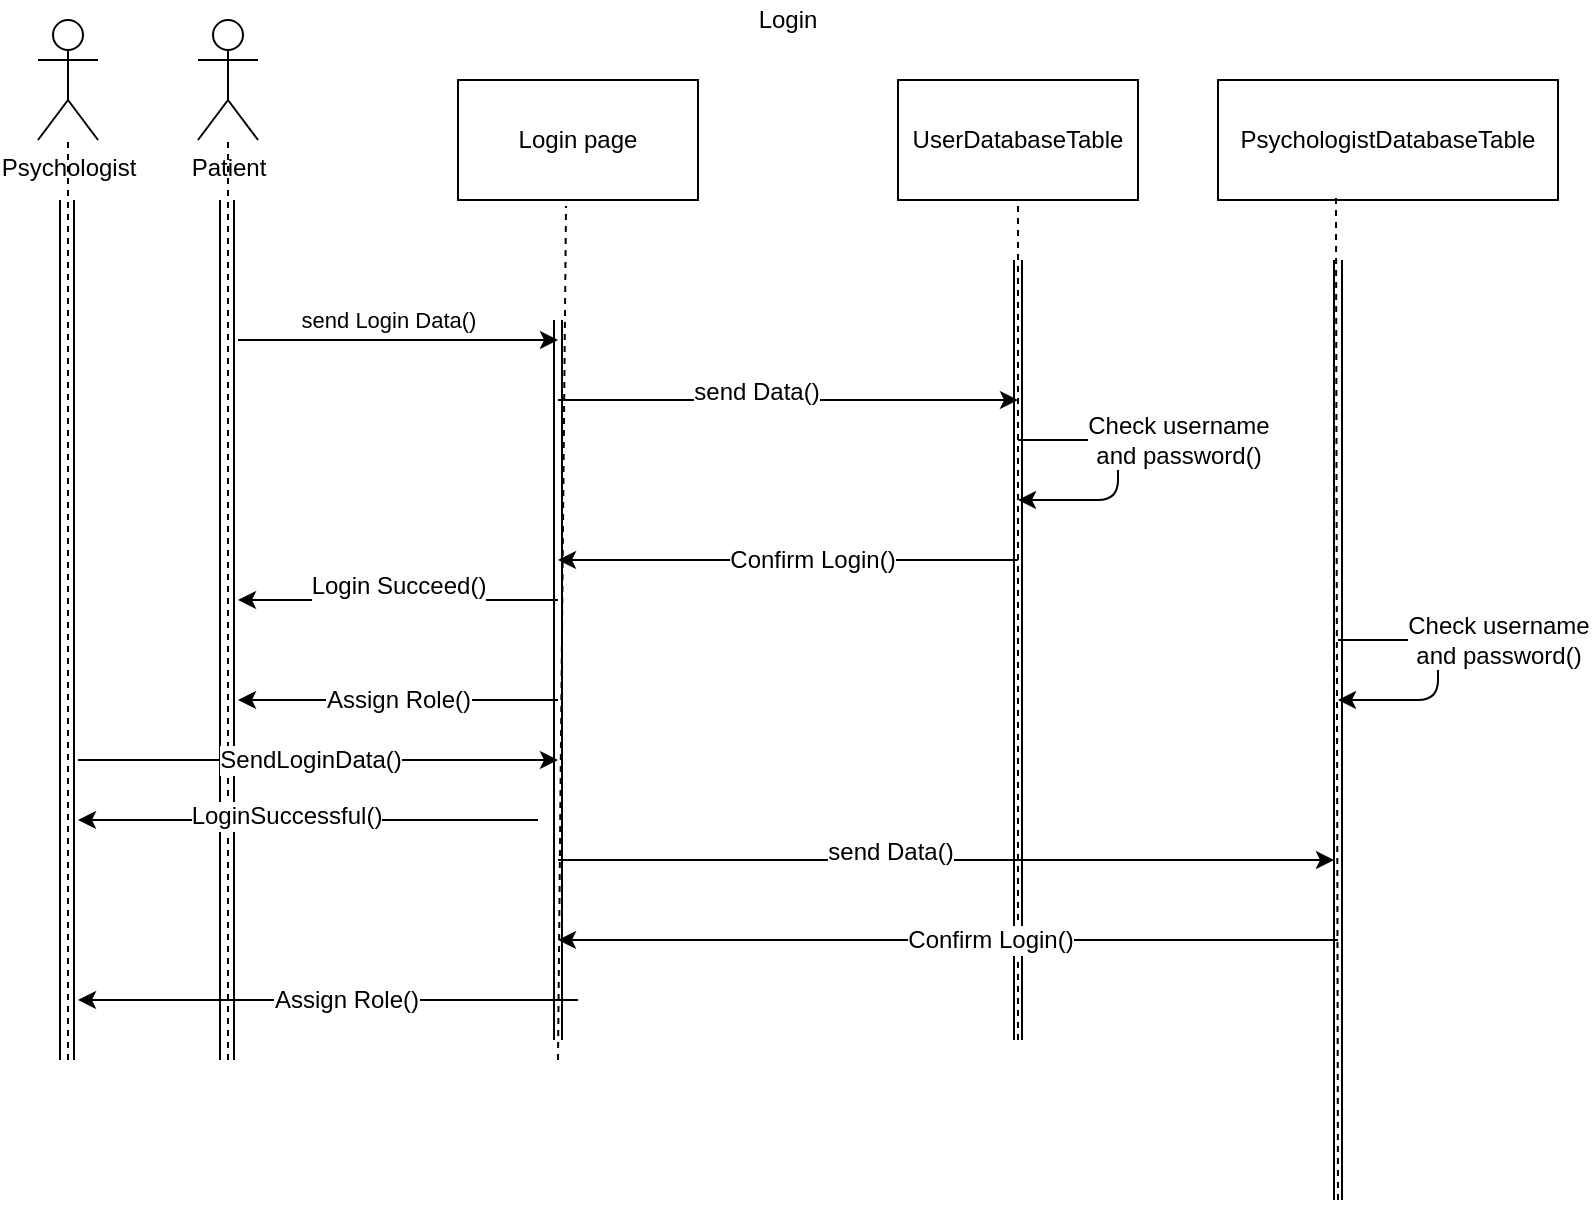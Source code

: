 <mxfile version="10.6.8" type="github"><diagram id="wl8WshYo79eR2Pn_Syac" name="Page-1"><mxGraphModel dx="989" dy="534" grid="1" gridSize="10" guides="1" tooltips="1" connect="1" arrows="1" fold="1" page="1" pageScale="1" pageWidth="850" pageHeight="1100" math="0" shadow="0"><root><mxCell id="0"/><mxCell id="1" parent="0"/><mxCell id="ls0nx0OfyCmPgRvgQK8L-1" value="&lt;div&gt;Patient&lt;/div&gt;" style="shape=umlActor;verticalLabelPosition=bottom;labelBackgroundColor=#ffffff;verticalAlign=top;html=1;outlineConnect=0;" parent="1" vertex="1"><mxGeometry x="130" y="40" width="30" height="60" as="geometry"/></mxCell><mxCell id="ls0nx0OfyCmPgRvgQK8L-2" value="Login" style="text;html=1;strokeColor=none;fillColor=none;align=center;verticalAlign=middle;whiteSpace=wrap;rounded=0;" parent="1" vertex="1"><mxGeometry x="405" y="30" width="40" height="20" as="geometry"/></mxCell><mxCell id="ls0nx0OfyCmPgRvgQK8L-3" value="Login page" style="rounded=0;whiteSpace=wrap;html=1;" parent="1" vertex="1"><mxGeometry x="260" y="70" width="120" height="60" as="geometry"/></mxCell><mxCell id="ls0nx0OfyCmPgRvgQK8L-4" value="" style="endArrow=none;dashed=1;html=1;" parent="1" target="ls0nx0OfyCmPgRvgQK8L-1" edge="1"><mxGeometry width="50" height="50" relative="1" as="geometry"><mxPoint x="145" y="560" as="sourcePoint"/><mxPoint x="180" y="190" as="targetPoint"/></mxGeometry></mxCell><mxCell id="ls0nx0OfyCmPgRvgQK8L-5" value="" style="shape=link;html=1;width=7;" parent="1" edge="1"><mxGeometry width="50" height="50" relative="1" as="geometry"><mxPoint x="144.5" y="560" as="sourcePoint"/><mxPoint x="144.5" y="130" as="targetPoint"/></mxGeometry></mxCell><mxCell id="ls0nx0OfyCmPgRvgQK8L-6" value="" style="endArrow=none;dashed=1;html=1;entryX=0.45;entryY=1.05;entryDx=0;entryDy=0;entryPerimeter=0;" parent="1" target="ls0nx0OfyCmPgRvgQK8L-3" edge="1"><mxGeometry width="50" height="50" relative="1" as="geometry"><mxPoint x="310" y="560" as="sourcePoint"/><mxPoint x="320" y="320" as="targetPoint"/></mxGeometry></mxCell><mxCell id="ls0nx0OfyCmPgRvgQK8L-7" value="send Login Data()" style="endArrow=classic;html=1;" parent="1" edge="1"><mxGeometry x="-0.067" y="10" width="50" height="50" relative="1" as="geometry"><mxPoint x="150" y="200" as="sourcePoint"/><mxPoint x="310" y="200" as="targetPoint"/><mxPoint as="offset"/></mxGeometry></mxCell><mxCell id="ls0nx0OfyCmPgRvgQK8L-8" value="" style="shape=link;html=1;" parent="1" edge="1"><mxGeometry width="50" height="50" relative="1" as="geometry"><mxPoint x="310" y="550" as="sourcePoint"/><mxPoint x="310" y="190" as="targetPoint"/></mxGeometry></mxCell><mxCell id="ls0nx0OfyCmPgRvgQK8L-9" value="" style="endArrow=classic;html=1;" parent="1" edge="1"><mxGeometry width="50" height="50" relative="1" as="geometry"><mxPoint x="310" y="230" as="sourcePoint"/><mxPoint x="540" y="230" as="targetPoint"/></mxGeometry></mxCell><mxCell id="ls0nx0OfyCmPgRvgQK8L-10" value="send Data()" style="text;html=1;resizable=0;points=[];align=center;verticalAlign=middle;labelBackgroundColor=#ffffff;" parent="ls0nx0OfyCmPgRvgQK8L-9" vertex="1" connectable="0"><mxGeometry x="-0.144" y="4" relative="1" as="geometry"><mxPoint as="offset"/></mxGeometry></mxCell><mxCell id="ls0nx0OfyCmPgRvgQK8L-11" value="UserDatabaseTable&lt;br&gt;" style="rounded=0;whiteSpace=wrap;html=1;" parent="1" vertex="1"><mxGeometry x="480" y="70" width="120" height="60" as="geometry"/></mxCell><mxCell id="ls0nx0OfyCmPgRvgQK8L-12" value="" style="endArrow=none;dashed=1;html=1;entryX=0.5;entryY=1;entryDx=0;entryDy=0;" parent="1" target="ls0nx0OfyCmPgRvgQK8L-11" edge="1"><mxGeometry width="50" height="50" relative="1" as="geometry"><mxPoint x="540" y="550" as="sourcePoint"/><mxPoint x="580" y="220" as="targetPoint"/></mxGeometry></mxCell><mxCell id="ls0nx0OfyCmPgRvgQK8L-13" value="" style="shape=link;html=1;" parent="1" edge="1"><mxGeometry width="50" height="50" relative="1" as="geometry"><mxPoint x="540" y="550" as="sourcePoint"/><mxPoint x="540" y="160" as="targetPoint"/></mxGeometry></mxCell><mxCell id="ls0nx0OfyCmPgRvgQK8L-14" value="" style="endArrow=classic;html=1;" parent="1" edge="1"><mxGeometry width="50" height="50" relative="1" as="geometry"><mxPoint x="540" y="310" as="sourcePoint"/><mxPoint x="310" y="310" as="targetPoint"/></mxGeometry></mxCell><mxCell id="ls0nx0OfyCmPgRvgQK8L-15" value="Confirm Login()" style="text;html=1;resizable=0;points=[];align=center;verticalAlign=middle;labelBackgroundColor=#ffffff;" parent="ls0nx0OfyCmPgRvgQK8L-14" vertex="1" connectable="0"><mxGeometry x="-0.105" relative="1" as="geometry"><mxPoint as="offset"/></mxGeometry></mxCell><mxCell id="ls0nx0OfyCmPgRvgQK8L-16" value="" style="endArrow=classic;html=1;" parent="1" edge="1"><mxGeometry width="50" height="50" relative="1" as="geometry"><mxPoint x="310" y="330" as="sourcePoint"/><mxPoint x="150" y="330" as="targetPoint"/></mxGeometry></mxCell><mxCell id="ls0nx0OfyCmPgRvgQK8L-17" value="&lt;div&gt;Login Succeed()&lt;br&gt;&lt;/div&gt;&lt;div&gt;&lt;br&gt;&lt;/div&gt;" style="text;html=1;resizable=0;points=[];align=center;verticalAlign=middle;labelBackgroundColor=#ffffff;direction=west;" parent="ls0nx0OfyCmPgRvgQK8L-16" vertex="1" connectable="0"><mxGeometry x="-0.195" y="2" relative="1" as="geometry"><mxPoint x="-16" y="-2" as="offset"/></mxGeometry></mxCell><mxCell id="ls0nx0OfyCmPgRvgQK8L-18" value="" style="endArrow=classic;html=1;" parent="1" edge="1"><mxGeometry width="50" height="50" relative="1" as="geometry"><mxPoint x="540" y="250" as="sourcePoint"/><mxPoint x="540" y="280" as="targetPoint"/><Array as="points"><mxPoint x="590" y="250"/><mxPoint x="590" y="280"/></Array></mxGeometry></mxCell><mxCell id="ls0nx0OfyCmPgRvgQK8L-19" value="&lt;div&gt;Check username &lt;br&gt;&lt;/div&gt;&lt;div&gt;and password()&lt;/div&gt;" style="text;html=1;resizable=0;points=[];align=center;verticalAlign=middle;labelBackgroundColor=#ffffff;direction=south;" parent="ls0nx0OfyCmPgRvgQK8L-18" vertex="1" connectable="0"><mxGeometry x="-0.446" relative="1" as="geometry"><mxPoint x="44" as="offset"/></mxGeometry></mxCell><mxCell id="ls0nx0OfyCmPgRvgQK8L-20" value="" style="endArrow=classic;html=1;" parent="1" edge="1"><mxGeometry width="50" height="50" relative="1" as="geometry"><mxPoint x="310" y="380" as="sourcePoint"/><mxPoint x="150" y="380" as="targetPoint"/></mxGeometry></mxCell><mxCell id="ls0nx0OfyCmPgRvgQK8L-21" value="Assign Role()" style="text;html=1;resizable=0;points=[];align=center;verticalAlign=middle;labelBackgroundColor=#ffffff;" parent="ls0nx0OfyCmPgRvgQK8L-20" vertex="1" connectable="0"><mxGeometry x="-0.188" y="2" relative="1" as="geometry"><mxPoint x="-15" y="-2" as="offset"/></mxGeometry></mxCell><mxCell id="Ze3dZk16xGFFqF3NhOHN-3" value="PsychologistDatabaseTable&lt;br&gt;" style="rounded=0;whiteSpace=wrap;html=1;" parent="1" vertex="1"><mxGeometry x="640" y="70" width="170" height="60" as="geometry"/></mxCell><mxCell id="Ze3dZk16xGFFqF3NhOHN-4" value="" style="endArrow=none;dashed=1;html=1;entryX=0.347;entryY=0.983;entryDx=0;entryDy=0;entryPerimeter=0;" parent="1" target="Ze3dZk16xGFFqF3NhOHN-3" edge="1"><mxGeometry width="50" height="50" relative="1" as="geometry"><mxPoint x="700" y="630" as="sourcePoint"/><mxPoint x="740" y="220" as="targetPoint"/></mxGeometry></mxCell><mxCell id="Ze3dZk16xGFFqF3NhOHN-5" value="" style="shape=link;html=1;" parent="1" edge="1"><mxGeometry width="50" height="50" relative="1" as="geometry"><mxPoint x="700" y="630" as="sourcePoint"/><mxPoint x="700" y="160" as="targetPoint"/></mxGeometry></mxCell><mxCell id="Ze3dZk16xGFFqF3NhOHN-6" value="" style="endArrow=classic;html=1;" parent="1" edge="1"><mxGeometry width="50" height="50" relative="1" as="geometry"><mxPoint x="700" y="350" as="sourcePoint"/><mxPoint x="700" y="380" as="targetPoint"/><Array as="points"><mxPoint x="750" y="350"/><mxPoint x="750" y="380"/></Array></mxGeometry></mxCell><mxCell id="Ze3dZk16xGFFqF3NhOHN-7" value="&lt;div&gt;Check username &lt;br&gt;&lt;/div&gt;&lt;div&gt;and password()&lt;/div&gt;" style="text;html=1;resizable=0;points=[];align=center;verticalAlign=middle;labelBackgroundColor=#ffffff;direction=south;" parent="Ze3dZk16xGFFqF3NhOHN-6" vertex="1" connectable="0"><mxGeometry x="-0.446" relative="1" as="geometry"><mxPoint x="44" as="offset"/></mxGeometry></mxCell><mxCell id="Ze3dZk16xGFFqF3NhOHN-12" value="&lt;div&gt;Psychologist&lt;/div&gt;&lt;div&gt;&lt;br&gt;&lt;/div&gt;" style="shape=umlActor;verticalLabelPosition=bottom;labelBackgroundColor=#ffffff;verticalAlign=top;html=1;outlineConnect=0;" parent="1" vertex="1"><mxGeometry x="50" y="40" width="30" height="60" as="geometry"/></mxCell><mxCell id="Ze3dZk16xGFFqF3NhOHN-13" value="" style="endArrow=none;dashed=1;html=1;" parent="1" target="Ze3dZk16xGFFqF3NhOHN-12" edge="1"><mxGeometry width="50" height="50" relative="1" as="geometry"><mxPoint x="65" y="560" as="sourcePoint"/><mxPoint x="100" y="190" as="targetPoint"/></mxGeometry></mxCell><mxCell id="Ze3dZk16xGFFqF3NhOHN-14" value="" style="shape=link;html=1;width=7;" parent="1" edge="1"><mxGeometry width="50" height="50" relative="1" as="geometry"><mxPoint x="64.5" y="560" as="sourcePoint"/><mxPoint x="64.5" y="130" as="targetPoint"/></mxGeometry></mxCell><mxCell id="Ze3dZk16xGFFqF3NhOHN-15" value="" style="endArrow=classic;html=1;" parent="1" edge="1"><mxGeometry width="50" height="50" relative="1" as="geometry"><mxPoint x="70" y="410" as="sourcePoint"/><mxPoint x="310" y="410" as="targetPoint"/></mxGeometry></mxCell><mxCell id="Ze3dZk16xGFFqF3NhOHN-16" value="SendLoginData()" style="text;html=1;resizable=0;points=[];align=center;verticalAlign=middle;labelBackgroundColor=#ffffff;" parent="Ze3dZk16xGFFqF3NhOHN-15" vertex="1" connectable="0"><mxGeometry x="-0.033" relative="1" as="geometry"><mxPoint as="offset"/></mxGeometry></mxCell><mxCell id="Ze3dZk16xGFFqF3NhOHN-17" value="" style="endArrow=classic;html=1;" parent="1" edge="1"><mxGeometry width="50" height="50" relative="1" as="geometry"><mxPoint x="300" y="440" as="sourcePoint"/><mxPoint x="70" y="440" as="targetPoint"/></mxGeometry></mxCell><mxCell id="Ze3dZk16xGFFqF3NhOHN-19" value="LoginSuccessful()" style="text;html=1;resizable=0;points=[];align=center;verticalAlign=middle;labelBackgroundColor=#ffffff;" parent="Ze3dZk16xGFFqF3NhOHN-17" vertex="1" connectable="0"><mxGeometry x="0.096" y="-2" relative="1" as="geometry"><mxPoint as="offset"/></mxGeometry></mxCell><mxCell id="Ze3dZk16xGFFqF3NhOHN-20" value="" style="endArrow=classic;html=1;" parent="1" edge="1"><mxGeometry width="50" height="50" relative="1" as="geometry"><mxPoint x="310" y="460" as="sourcePoint"/><mxPoint x="698" y="460" as="targetPoint"/></mxGeometry></mxCell><mxCell id="Ze3dZk16xGFFqF3NhOHN-21" value="send Data()" style="text;html=1;resizable=0;points=[];align=center;verticalAlign=middle;labelBackgroundColor=#ffffff;" parent="Ze3dZk16xGFFqF3NhOHN-20" vertex="1" connectable="0"><mxGeometry x="-0.144" y="4" relative="1" as="geometry"><mxPoint as="offset"/></mxGeometry></mxCell><mxCell id="Ze3dZk16xGFFqF3NhOHN-22" value="" style="endArrow=classic;html=1;" parent="1" edge="1"><mxGeometry width="50" height="50" relative="1" as="geometry"><mxPoint x="700" y="500" as="sourcePoint"/><mxPoint x="310" y="500" as="targetPoint"/></mxGeometry></mxCell><mxCell id="Ze3dZk16xGFFqF3NhOHN-23" value="Confirm Login()" style="text;html=1;resizable=0;points=[];align=center;verticalAlign=middle;labelBackgroundColor=#ffffff;" parent="Ze3dZk16xGFFqF3NhOHN-22" vertex="1" connectable="0"><mxGeometry x="-0.105" relative="1" as="geometry"><mxPoint as="offset"/></mxGeometry></mxCell><mxCell id="nh47QoZmWk_hSv_W9v_c-2" value="" style="endArrow=classic;html=1;" edge="1" parent="1"><mxGeometry width="50" height="50" relative="1" as="geometry"><mxPoint x="320" y="530" as="sourcePoint"/><mxPoint x="70" y="530" as="targetPoint"/></mxGeometry></mxCell><mxCell id="nh47QoZmWk_hSv_W9v_c-3" value="Assign Role()" style="text;html=1;resizable=0;points=[];align=center;verticalAlign=middle;labelBackgroundColor=#ffffff;" vertex="1" connectable="0" parent="nh47QoZmWk_hSv_W9v_c-2"><mxGeometry x="-0.188" y="2" relative="1" as="geometry"><mxPoint x="-15" y="-2" as="offset"/></mxGeometry></mxCell></root></mxGraphModel></diagram></mxfile>